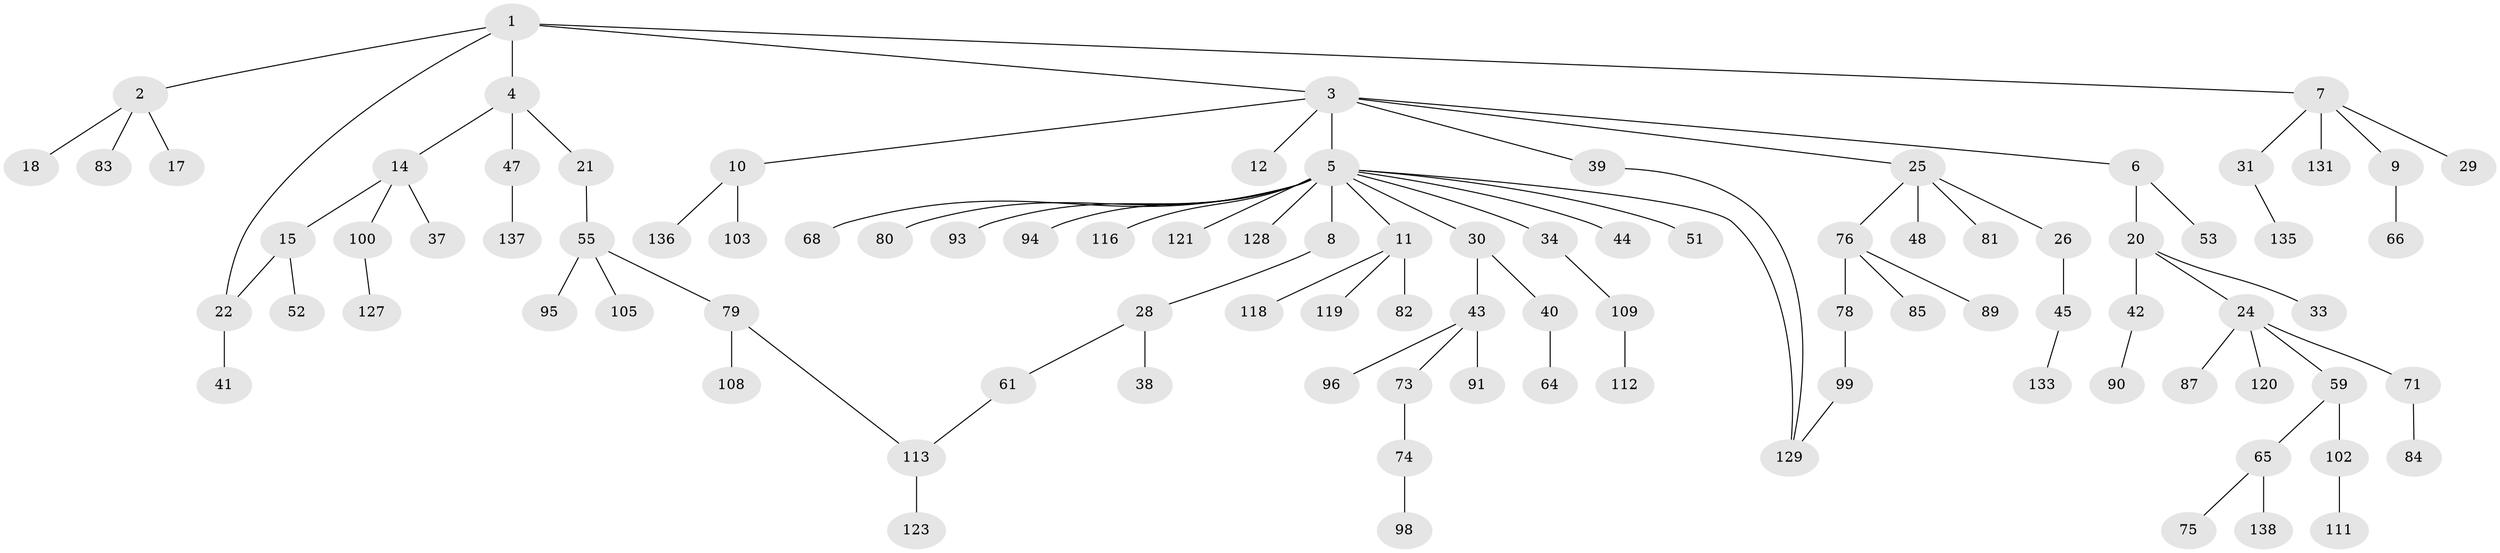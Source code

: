 // original degree distribution, {5: 0.05, 4: 0.03571428571428571, 8: 0.014285714285714285, 3: 0.15, 2: 0.24285714285714285, 1: 0.4928571428571429, 9: 0.007142857142857143, 6: 0.007142857142857143}
// Generated by graph-tools (version 1.1) at 2025/41/03/06/25 10:41:30]
// undirected, 96 vertices, 99 edges
graph export_dot {
graph [start="1"]
  node [color=gray90,style=filled];
  1;
  2 [super="+46"];
  3 [super="+13"];
  4 [super="+63"];
  5 [super="+16"];
  6 [super="+125"];
  7 [super="+56"];
  8 [super="+101"];
  9 [super="+57"];
  10 [super="+36"];
  11 [super="+97"];
  12;
  14 [super="+27"];
  15 [super="+19"];
  17;
  18;
  20 [super="+23"];
  21 [super="+124"];
  22 [super="+58"];
  24 [super="+54"];
  25 [super="+49"];
  26;
  28 [super="+35"];
  29 [super="+32"];
  30;
  31 [super="+50"];
  33 [super="+60"];
  34 [super="+117"];
  37 [super="+140"];
  38;
  39 [super="+126"];
  40 [super="+62"];
  41;
  42 [super="+72"];
  43 [super="+88"];
  44;
  45 [super="+67"];
  47 [super="+122"];
  48 [super="+110"];
  51 [super="+107"];
  52 [super="+70"];
  53;
  55 [super="+69"];
  59 [super="+92"];
  61;
  64;
  65;
  66;
  68 [super="+77"];
  71;
  73;
  74 [super="+86"];
  75;
  76 [super="+132"];
  78 [super="+104"];
  79 [super="+115"];
  80;
  81;
  82;
  83;
  84;
  85;
  87;
  89;
  90;
  91;
  93;
  94;
  95;
  96;
  98;
  99 [super="+114"];
  100;
  102 [super="+106"];
  103;
  105;
  108;
  109;
  111;
  112;
  113 [super="+134"];
  116;
  118;
  119;
  120;
  121;
  123;
  127;
  128;
  129 [super="+130"];
  131;
  133;
  135;
  136;
  137;
  138 [super="+139"];
  1 -- 2;
  1 -- 3;
  1 -- 4;
  1 -- 7;
  1 -- 22;
  2 -- 17;
  2 -- 18;
  2 -- 83;
  3 -- 5;
  3 -- 6;
  3 -- 10;
  3 -- 12;
  3 -- 25;
  3 -- 39;
  4 -- 14;
  4 -- 21;
  4 -- 47;
  5 -- 8;
  5 -- 11;
  5 -- 34;
  5 -- 44;
  5 -- 128;
  5 -- 68;
  5 -- 80;
  5 -- 51;
  5 -- 116;
  5 -- 30;
  5 -- 121;
  5 -- 93;
  5 -- 94;
  5 -- 129;
  6 -- 20;
  6 -- 53;
  7 -- 9;
  7 -- 29;
  7 -- 31;
  7 -- 131;
  8 -- 28;
  9 -- 66;
  10 -- 103;
  10 -- 136;
  11 -- 82;
  11 -- 118;
  11 -- 119;
  14 -- 15;
  14 -- 37;
  14 -- 100;
  15 -- 52;
  15 -- 22;
  20 -- 24;
  20 -- 33;
  20 -- 42;
  21 -- 55;
  22 -- 41;
  24 -- 59;
  24 -- 71;
  24 -- 87;
  24 -- 120;
  25 -- 26;
  25 -- 48;
  25 -- 76;
  25 -- 81;
  26 -- 45;
  28 -- 61;
  28 -- 38;
  30 -- 40;
  30 -- 43;
  31 -- 135;
  34 -- 109;
  39 -- 129;
  40 -- 64;
  42 -- 90;
  43 -- 73;
  43 -- 91;
  43 -- 96;
  45 -- 133;
  47 -- 137;
  55 -- 95;
  55 -- 105;
  55 -- 79;
  59 -- 65;
  59 -- 102;
  61 -- 113;
  65 -- 75;
  65 -- 138;
  71 -- 84;
  73 -- 74;
  74 -- 98;
  76 -- 78;
  76 -- 85;
  76 -- 89;
  78 -- 99;
  79 -- 108;
  79 -- 113;
  99 -- 129;
  100 -- 127;
  102 -- 111;
  109 -- 112;
  113 -- 123;
}
